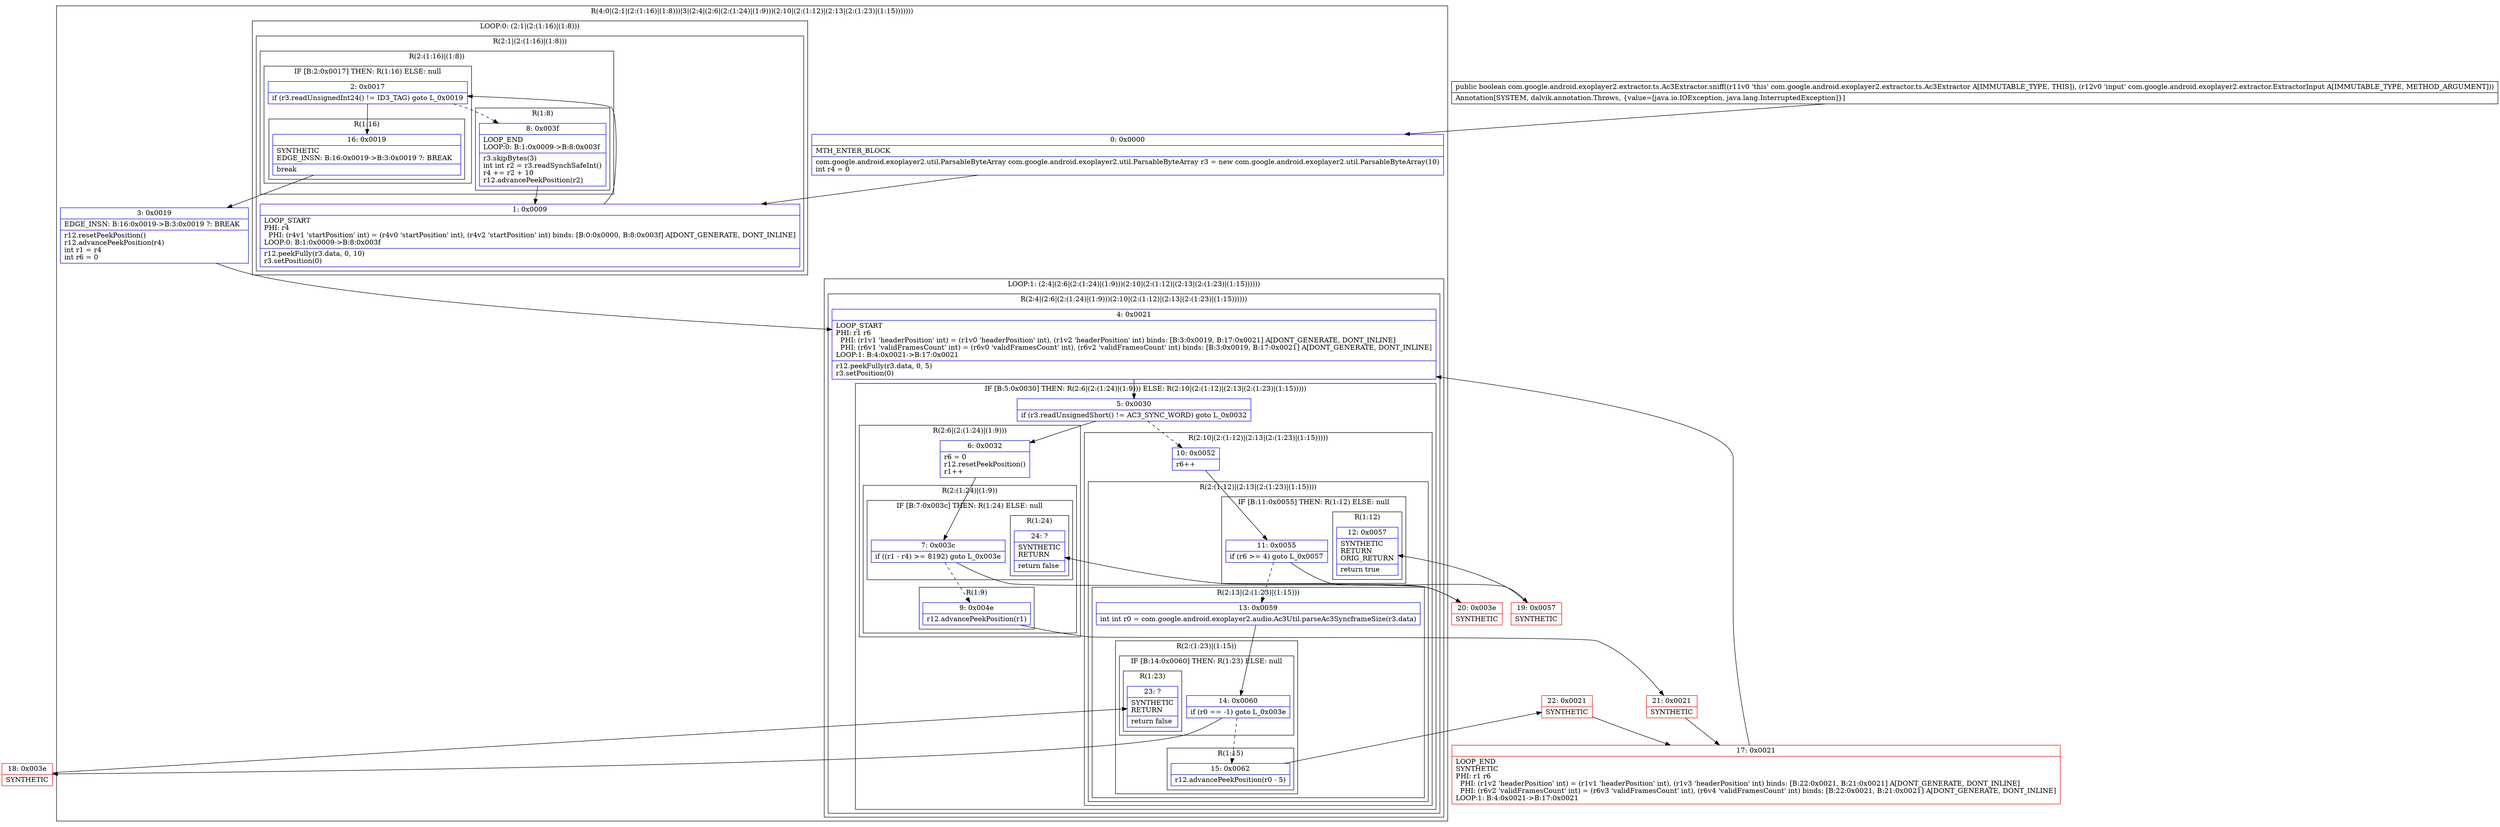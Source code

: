 digraph "CFG forcom.google.android.exoplayer2.extractor.ts.Ac3Extractor.sniff(Lcom\/google\/android\/exoplayer2\/extractor\/ExtractorInput;)Z" {
subgraph cluster_Region_922466648 {
label = "R(4:0|(2:1|(2:(1:16)|(1:8)))|3|(2:4|(2:6|(2:(1:24)|(1:9)))(2:10|(2:(1:12)|(2:13|(2:(1:23)|(1:15)))))))";
node [shape=record,color=blue];
Node_0 [shape=record,label="{0\:\ 0x0000|MTH_ENTER_BLOCK\l|com.google.android.exoplayer2.util.ParsableByteArray com.google.android.exoplayer2.util.ParsableByteArray r3 = new com.google.android.exoplayer2.util.ParsableByteArray(10)\lint r4 = 0\l}"];
subgraph cluster_LoopRegion_654207603 {
label = "LOOP:0: (2:1|(2:(1:16)|(1:8)))";
node [shape=record,color=blue];
subgraph cluster_Region_1369564404 {
label = "R(2:1|(2:(1:16)|(1:8)))";
node [shape=record,color=blue];
Node_1 [shape=record,label="{1\:\ 0x0009|LOOP_START\lPHI: r4 \l  PHI: (r4v1 'startPosition' int) = (r4v0 'startPosition' int), (r4v2 'startPosition' int) binds: [B:0:0x0000, B:8:0x003f] A[DONT_GENERATE, DONT_INLINE]\lLOOP:0: B:1:0x0009\-\>B:8:0x003f\l|r12.peekFully(r3.data, 0, 10)\lr3.setPosition(0)\l}"];
subgraph cluster_Region_487206630 {
label = "R(2:(1:16)|(1:8))";
node [shape=record,color=blue];
subgraph cluster_IfRegion_1554265037 {
label = "IF [B:2:0x0017] THEN: R(1:16) ELSE: null";
node [shape=record,color=blue];
Node_2 [shape=record,label="{2\:\ 0x0017|if (r3.readUnsignedInt24() != ID3_TAG) goto L_0x0019\l}"];
subgraph cluster_Region_729453080 {
label = "R(1:16)";
node [shape=record,color=blue];
Node_16 [shape=record,label="{16\:\ 0x0019|SYNTHETIC\lEDGE_INSN: B:16:0x0019\-\>B:3:0x0019 ?: BREAK  \l|break\l}"];
}
}
subgraph cluster_Region_1560144109 {
label = "R(1:8)";
node [shape=record,color=blue];
Node_8 [shape=record,label="{8\:\ 0x003f|LOOP_END\lLOOP:0: B:1:0x0009\-\>B:8:0x003f\l|r3.skipBytes(3)\lint int r2 = r3.readSynchSafeInt()\lr4 += r2 + 10\lr12.advancePeekPosition(r2)\l}"];
}
}
}
}
Node_3 [shape=record,label="{3\:\ 0x0019|EDGE_INSN: B:16:0x0019\-\>B:3:0x0019 ?: BREAK  \l|r12.resetPeekPosition()\lr12.advancePeekPosition(r4)\lint r1 = r4\lint r6 = 0\l}"];
subgraph cluster_LoopRegion_429027192 {
label = "LOOP:1: (2:4|(2:6|(2:(1:24)|(1:9)))(2:10|(2:(1:12)|(2:13|(2:(1:23)|(1:15))))))";
node [shape=record,color=blue];
subgraph cluster_Region_933739347 {
label = "R(2:4|(2:6|(2:(1:24)|(1:9)))(2:10|(2:(1:12)|(2:13|(2:(1:23)|(1:15))))))";
node [shape=record,color=blue];
Node_4 [shape=record,label="{4\:\ 0x0021|LOOP_START\lPHI: r1 r6 \l  PHI: (r1v1 'headerPosition' int) = (r1v0 'headerPosition' int), (r1v2 'headerPosition' int) binds: [B:3:0x0019, B:17:0x0021] A[DONT_GENERATE, DONT_INLINE]\l  PHI: (r6v1 'validFramesCount' int) = (r6v0 'validFramesCount' int), (r6v2 'validFramesCount' int) binds: [B:3:0x0019, B:17:0x0021] A[DONT_GENERATE, DONT_INLINE]\lLOOP:1: B:4:0x0021\-\>B:17:0x0021\l|r12.peekFully(r3.data, 0, 5)\lr3.setPosition(0)\l}"];
subgraph cluster_IfRegion_1778347799 {
label = "IF [B:5:0x0030] THEN: R(2:6|(2:(1:24)|(1:9))) ELSE: R(2:10|(2:(1:12)|(2:13|(2:(1:23)|(1:15)))))";
node [shape=record,color=blue];
Node_5 [shape=record,label="{5\:\ 0x0030|if (r3.readUnsignedShort() != AC3_SYNC_WORD) goto L_0x0032\l}"];
subgraph cluster_Region_767975890 {
label = "R(2:6|(2:(1:24)|(1:9)))";
node [shape=record,color=blue];
Node_6 [shape=record,label="{6\:\ 0x0032|r6 = 0\lr12.resetPeekPosition()\lr1++\l}"];
subgraph cluster_Region_1290413003 {
label = "R(2:(1:24)|(1:9))";
node [shape=record,color=blue];
subgraph cluster_IfRegion_657537860 {
label = "IF [B:7:0x003c] THEN: R(1:24) ELSE: null";
node [shape=record,color=blue];
Node_7 [shape=record,label="{7\:\ 0x003c|if ((r1 \- r4) \>= 8192) goto L_0x003e\l}"];
subgraph cluster_Region_5982638 {
label = "R(1:24)";
node [shape=record,color=blue];
Node_24 [shape=record,label="{24\:\ ?|SYNTHETIC\lRETURN\l|return false\l}"];
}
}
subgraph cluster_Region_1070802090 {
label = "R(1:9)";
node [shape=record,color=blue];
Node_9 [shape=record,label="{9\:\ 0x004e|r12.advancePeekPosition(r1)\l}"];
}
}
}
subgraph cluster_Region_1805808925 {
label = "R(2:10|(2:(1:12)|(2:13|(2:(1:23)|(1:15)))))";
node [shape=record,color=blue];
Node_10 [shape=record,label="{10\:\ 0x0052|r6++\l}"];
subgraph cluster_Region_2135876079 {
label = "R(2:(1:12)|(2:13|(2:(1:23)|(1:15))))";
node [shape=record,color=blue];
subgraph cluster_IfRegion_1172805686 {
label = "IF [B:11:0x0055] THEN: R(1:12) ELSE: null";
node [shape=record,color=blue];
Node_11 [shape=record,label="{11\:\ 0x0055|if (r6 \>= 4) goto L_0x0057\l}"];
subgraph cluster_Region_1974315217 {
label = "R(1:12)";
node [shape=record,color=blue];
Node_12 [shape=record,label="{12\:\ 0x0057|SYNTHETIC\lRETURN\lORIG_RETURN\l|return true\l}"];
}
}
subgraph cluster_Region_347603902 {
label = "R(2:13|(2:(1:23)|(1:15)))";
node [shape=record,color=blue];
Node_13 [shape=record,label="{13\:\ 0x0059|int int r0 = com.google.android.exoplayer2.audio.Ac3Util.parseAc3SyncframeSize(r3.data)\l}"];
subgraph cluster_Region_1749297620 {
label = "R(2:(1:23)|(1:15))";
node [shape=record,color=blue];
subgraph cluster_IfRegion_1538369961 {
label = "IF [B:14:0x0060] THEN: R(1:23) ELSE: null";
node [shape=record,color=blue];
Node_14 [shape=record,label="{14\:\ 0x0060|if (r0 == \-1) goto L_0x003e\l}"];
subgraph cluster_Region_839387979 {
label = "R(1:23)";
node [shape=record,color=blue];
Node_23 [shape=record,label="{23\:\ ?|SYNTHETIC\lRETURN\l|return false\l}"];
}
}
subgraph cluster_Region_2111909889 {
label = "R(1:15)";
node [shape=record,color=blue];
Node_15 [shape=record,label="{15\:\ 0x0062|r12.advancePeekPosition(r0 \- 5)\l}"];
}
}
}
}
}
}
}
}
}
Node_17 [shape=record,color=red,label="{17\:\ 0x0021|LOOP_END\lSYNTHETIC\lPHI: r1 r6 \l  PHI: (r1v2 'headerPosition' int) = (r1v1 'headerPosition' int), (r1v3 'headerPosition' int) binds: [B:22:0x0021, B:21:0x0021] A[DONT_GENERATE, DONT_INLINE]\l  PHI: (r6v2 'validFramesCount' int) = (r6v3 'validFramesCount' int), (r6v4 'validFramesCount' int) binds: [B:22:0x0021, B:21:0x0021] A[DONT_GENERATE, DONT_INLINE]\lLOOP:1: B:4:0x0021\-\>B:17:0x0021\l}"];
Node_18 [shape=record,color=red,label="{18\:\ 0x003e|SYNTHETIC\l}"];
Node_19 [shape=record,color=red,label="{19\:\ 0x0057|SYNTHETIC\l}"];
Node_20 [shape=record,color=red,label="{20\:\ 0x003e|SYNTHETIC\l}"];
Node_21 [shape=record,color=red,label="{21\:\ 0x0021|SYNTHETIC\l}"];
Node_22 [shape=record,color=red,label="{22\:\ 0x0021|SYNTHETIC\l}"];
MethodNode[shape=record,label="{public boolean com.google.android.exoplayer2.extractor.ts.Ac3Extractor.sniff((r11v0 'this' com.google.android.exoplayer2.extractor.ts.Ac3Extractor A[IMMUTABLE_TYPE, THIS]), (r12v0 'input' com.google.android.exoplayer2.extractor.ExtractorInput A[IMMUTABLE_TYPE, METHOD_ARGUMENT]))  | Annotation[SYSTEM, dalvik.annotation.Throws, \{value=[java.io.IOException, java.lang.InterruptedException]\}]\l}"];
MethodNode -> Node_0;
Node_0 -> Node_1;
Node_1 -> Node_2;
Node_2 -> Node_8[style=dashed];
Node_2 -> Node_16;
Node_16 -> Node_3;
Node_8 -> Node_1;
Node_3 -> Node_4;
Node_4 -> Node_5;
Node_5 -> Node_6;
Node_5 -> Node_10[style=dashed];
Node_6 -> Node_7;
Node_7 -> Node_9[style=dashed];
Node_7 -> Node_20;
Node_9 -> Node_21;
Node_10 -> Node_11;
Node_11 -> Node_13[style=dashed];
Node_11 -> Node_19;
Node_13 -> Node_14;
Node_14 -> Node_15[style=dashed];
Node_14 -> Node_18;
Node_15 -> Node_22;
Node_17 -> Node_4;
Node_18 -> Node_23;
Node_19 -> Node_12;
Node_20 -> Node_24;
Node_21 -> Node_17;
Node_22 -> Node_17;
}

